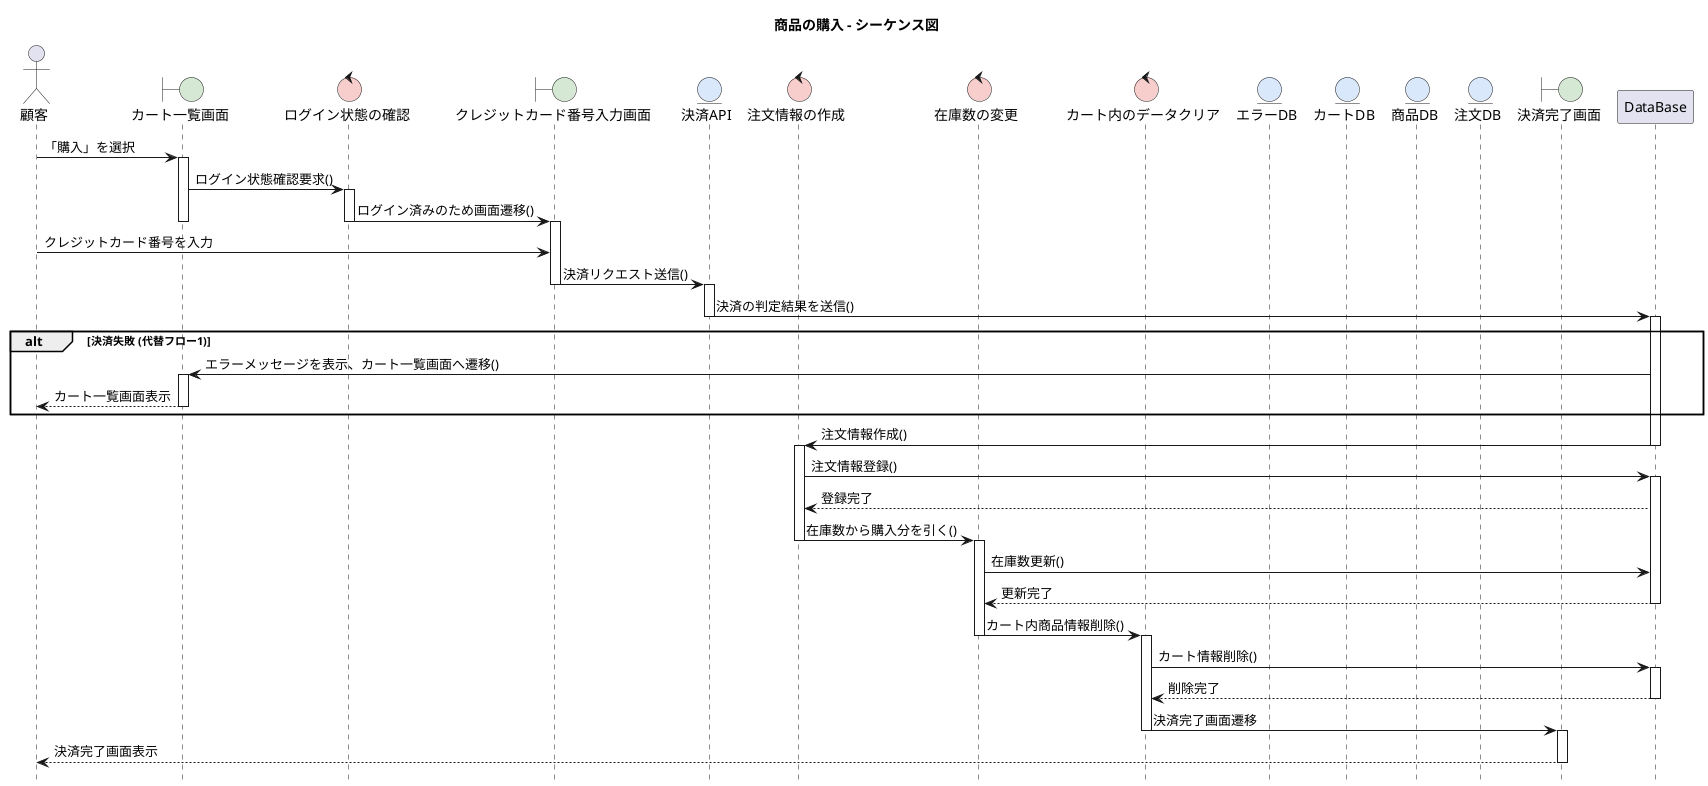 @startuml
title 商品の購入 - シーケンス図
skinparam boundaryBackgroundColor #D5E8D4
skinparam controlBackgroundColor  #F8CECC
skinparam entityBackgroundColor   #DAE8FC

hide footbox

actor 顧客
boundary "カート一覧画面" as CartView
control "ログイン状態の確認" as LoginCheck 
boundary "クレジットカード番号入力画面" as CardInputView
entity "決済API" as PaymentAPI
control "注文情報の作成" as CreateOrder
control "在庫数の変更" as ChangeStock
control "カート内のデータクリア" as ClearCart
entity "エラーDB" as ErrorDataBase
entity "カートDB" as CartDataBase
entity "商品DB" as GoodsDataBase
entity "注文DB" as OrderDataBase
boundary "決済完了画面" as CompleteView
顧客 -> CartView : 「購入」を選択
activate CartView

CartView -> LoginCheck : ログイン状態確認要求()
activate LoginCheck
LoginCheck -> CardInputView : ログイン済みのため画面遷移()
deactivate LoginCheck
deactivate CartView
activate CardInputView

顧客 -> CardInputView : クレジットカード番号を入力
CardInputView -> PaymentAPI : 決済リクエスト送信()
deactivate CardInputView
activate PaymentAPI

PaymentAPI -> DataBase : 決済の判定結果を送信()
deactivate PaymentAPI
activate DataBase
alt 決済失敗 (代替フロー1)
    DataBase -> CartView : エラーメッセージを表示、カート一覧画面へ遷移()
    activate CartView
    
    CartView --> 顧客 : カート一覧画面表示
    deactivate CartView
end
    DataBase -> CreateOrder : 注文情報作成()
    deactivate DataBase
    activate CreateOrder
    CreateOrder -> DataBase : 注文情報登録()
    activate DataBase
    DataBase --> CreateOrder : 登録完了

    CreateOrder -> ChangeStock : 在庫数から購入分を引く()
    deactivate CreateOrder
    activate ChangeStock
    ChangeStock -> DataBase : 在庫数更新()
    DataBase --> ChangeStock : 更新完了
    deactivate DataBase
    
    ChangeStock -> ClearCart : カート内商品情報削除()
    deactivate ChangeStock
    activate ClearCart
    ClearCart -> DataBase : カート情報削除()
    activate DataBase
    DataBase --> ClearCart : 削除完了
    deactivate DataBase

    ClearCart -> CompleteView : 決済完了画面遷移
    deactivate ClearCart
    activate CompleteView
    
    CompleteView --> 顧客 : 決済完了画面表示
    deactivate CompleteView

@enduml